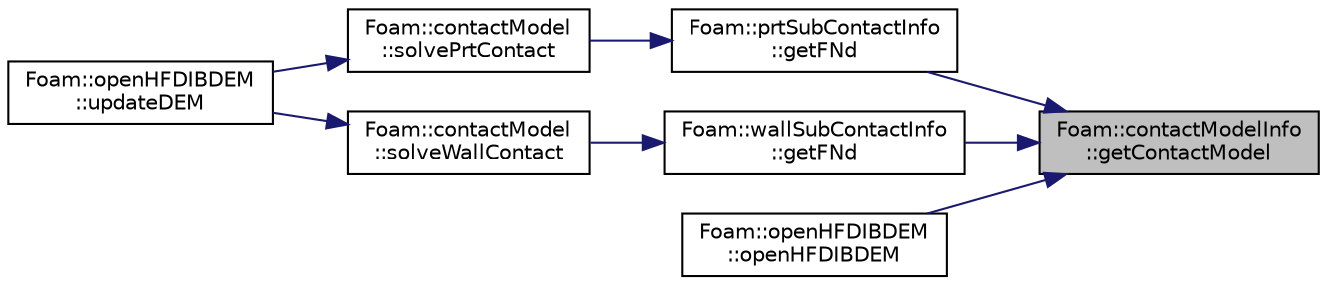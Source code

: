 digraph "Foam::contactModelInfo::getContactModel"
{
 // LATEX_PDF_SIZE
  edge [fontname="Helvetica",fontsize="10",labelfontname="Helvetica",labelfontsize="10"];
  node [fontname="Helvetica",fontsize="10",shape=record];
  rankdir="RL";
  Node1 [label="Foam::contactModelInfo\l::getContactModel",height=0.2,width=0.4,color="black", fillcolor="grey75", style="filled", fontcolor="black",tooltip=" "];
  Node1 -> Node2 [dir="back",color="midnightblue",fontsize="10",style="solid"];
  Node2 [label="Foam::prtSubContactInfo\l::getFNd",height=0.2,width=0.4,color="black", fillcolor="white", style="filled",URL="$classFoam_1_1prtSubContactInfo.html#ae9eb51b19ba531bd31027f6b2e254f35",tooltip=" "];
  Node2 -> Node3 [dir="back",color="midnightblue",fontsize="10",style="solid"];
  Node3 [label="Foam::contactModel\l::solvePrtContact",height=0.2,width=0.4,color="black", fillcolor="white", style="filled",URL="$namespaceFoam_1_1contactModel.html#a1015511181f3011430c3a9acf645df75",tooltip=" "];
  Node3 -> Node4 [dir="back",color="midnightblue",fontsize="10",style="solid"];
  Node4 [label="Foam::openHFDIBDEM\l::updateDEM",height=0.2,width=0.4,color="black", fillcolor="white", style="filled",URL="$classFoam_1_1openHFDIBDEM.html#a631520a4cab61268624eada0bb3497f0",tooltip=" "];
  Node1 -> Node5 [dir="back",color="midnightblue",fontsize="10",style="solid"];
  Node5 [label="Foam::wallSubContactInfo\l::getFNd",height=0.2,width=0.4,color="black", fillcolor="white", style="filled",URL="$classFoam_1_1wallSubContactInfo.html#a2e23a8528adb56188d2c8a01eb9de771",tooltip=" "];
  Node5 -> Node6 [dir="back",color="midnightblue",fontsize="10",style="solid"];
  Node6 [label="Foam::contactModel\l::solveWallContact",height=0.2,width=0.4,color="black", fillcolor="white", style="filled",URL="$namespaceFoam_1_1contactModel.html#aff2224d04310d3d48f3221a9633dbff9",tooltip=" "];
  Node6 -> Node4 [dir="back",color="midnightblue",fontsize="10",style="solid"];
  Node1 -> Node7 [dir="back",color="midnightblue",fontsize="10",style="solid"];
  Node7 [label="Foam::openHFDIBDEM\l::openHFDIBDEM",height=0.2,width=0.4,color="black", fillcolor="white", style="filled",URL="$classFoam_1_1openHFDIBDEM.html#a25993fd694162894893ef092410aeb63",tooltip=" "];
}
